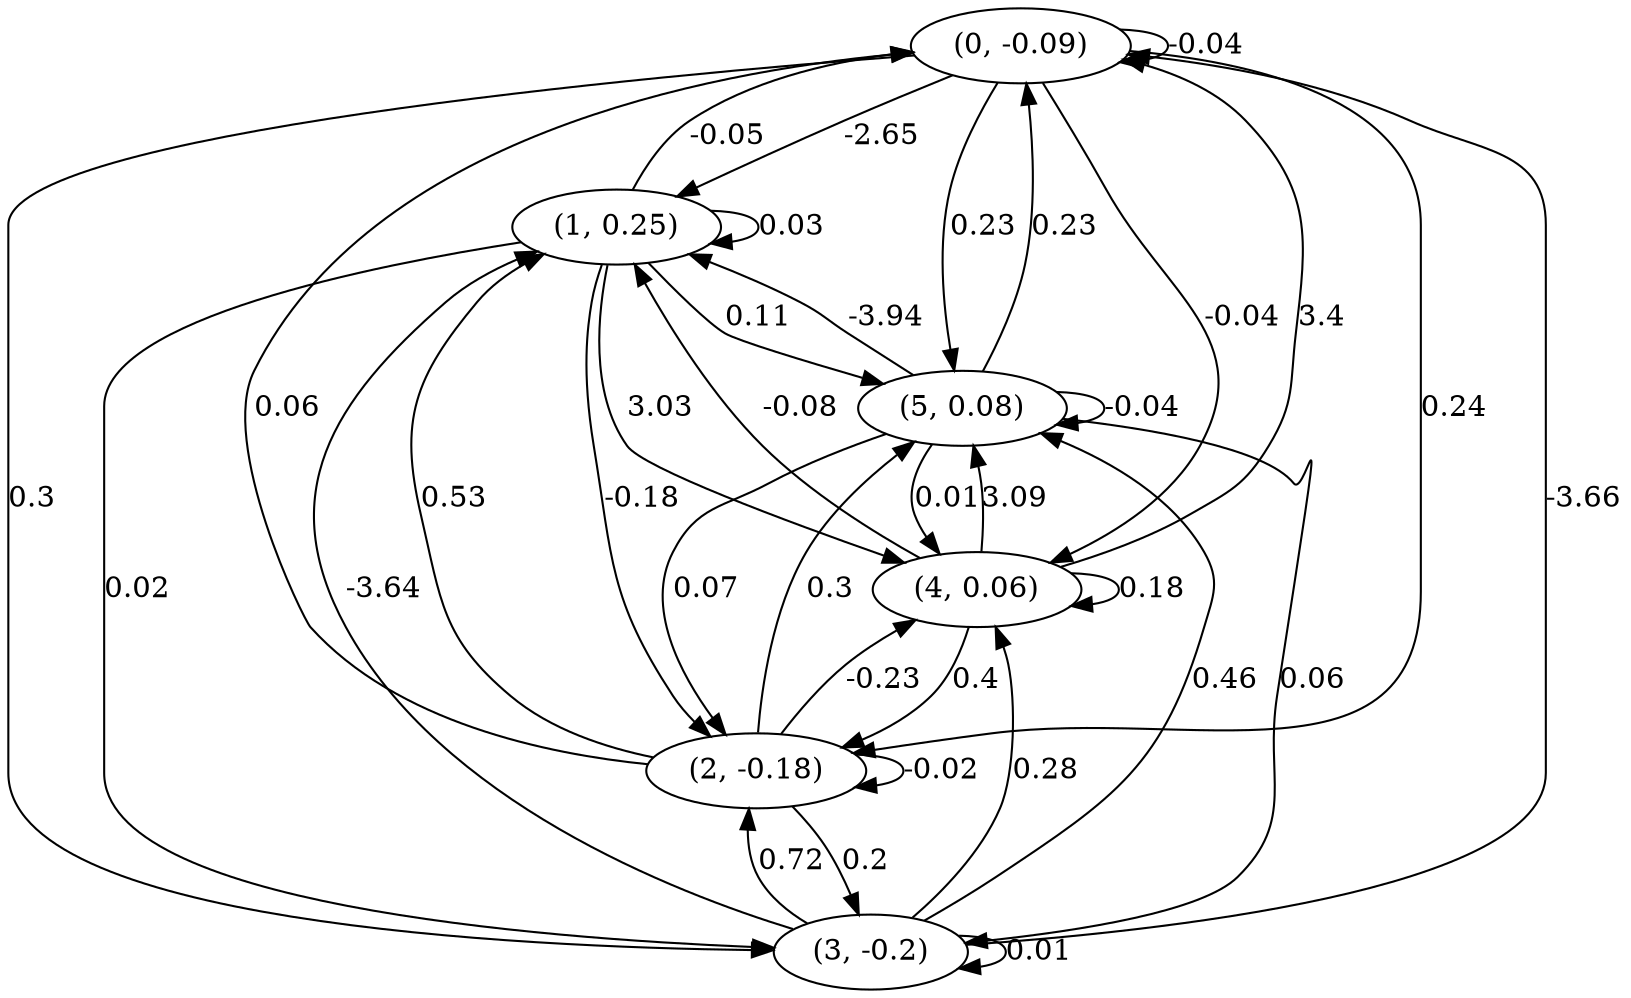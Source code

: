 digraph {
    0 [ label = "(0, -0.09)" ]
    1 [ label = "(1, 0.25)" ]
    2 [ label = "(2, -0.18)" ]
    3 [ label = "(3, -0.2)" ]
    4 [ label = "(4, 0.06)" ]
    5 [ label = "(5, 0.08)" ]
    0 -> 0 [ label = "-0.04" ]
    1 -> 1 [ label = "0.03" ]
    2 -> 2 [ label = "-0.02" ]
    3 -> 3 [ label = "0.01" ]
    4 -> 4 [ label = "0.18" ]
    5 -> 5 [ label = "-0.04" ]
    1 -> 0 [ label = "-0.05" ]
    2 -> 0 [ label = "0.06" ]
    3 -> 0 [ label = "-3.66" ]
    4 -> 0 [ label = "3.4" ]
    5 -> 0 [ label = "0.23" ]
    0 -> 1 [ label = "-2.65" ]
    2 -> 1 [ label = "0.53" ]
    3 -> 1 [ label = "-3.64" ]
    4 -> 1 [ label = "-0.08" ]
    5 -> 1 [ label = "-3.94" ]
    0 -> 2 [ label = "0.24" ]
    1 -> 2 [ label = "-0.18" ]
    3 -> 2 [ label = "0.72" ]
    4 -> 2 [ label = "0.4" ]
    5 -> 2 [ label = "0.07" ]
    0 -> 3 [ label = "0.3" ]
    1 -> 3 [ label = "0.02" ]
    2 -> 3 [ label = "0.2" ]
    5 -> 3 [ label = "0.06" ]
    0 -> 4 [ label = "-0.04" ]
    1 -> 4 [ label = "3.03" ]
    2 -> 4 [ label = "-0.23" ]
    3 -> 4 [ label = "0.28" ]
    5 -> 4 [ label = "0.01" ]
    0 -> 5 [ label = "0.23" ]
    1 -> 5 [ label = "0.11" ]
    2 -> 5 [ label = "0.3" ]
    3 -> 5 [ label = "0.46" ]
    4 -> 5 [ label = "3.09" ]
}

